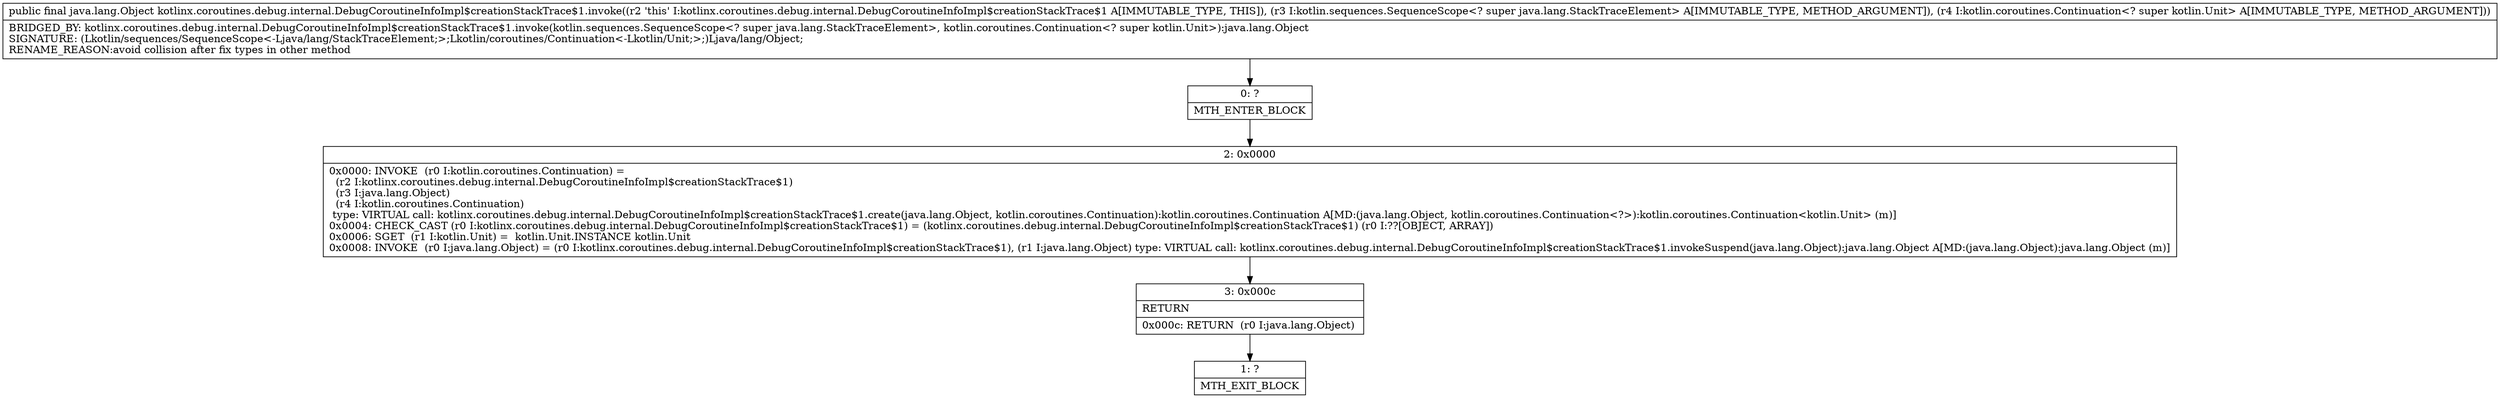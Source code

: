 digraph "CFG forkotlinx.coroutines.debug.internal.DebugCoroutineInfoImpl$creationStackTrace$1.invoke(Lkotlin\/sequences\/SequenceScope;Lkotlin\/coroutines\/Continuation;)Ljava\/lang\/Object;" {
Node_0 [shape=record,label="{0\:\ ?|MTH_ENTER_BLOCK\l}"];
Node_2 [shape=record,label="{2\:\ 0x0000|0x0000: INVOKE  (r0 I:kotlin.coroutines.Continuation) = \l  (r2 I:kotlinx.coroutines.debug.internal.DebugCoroutineInfoImpl$creationStackTrace$1)\l  (r3 I:java.lang.Object)\l  (r4 I:kotlin.coroutines.Continuation)\l type: VIRTUAL call: kotlinx.coroutines.debug.internal.DebugCoroutineInfoImpl$creationStackTrace$1.create(java.lang.Object, kotlin.coroutines.Continuation):kotlin.coroutines.Continuation A[MD:(java.lang.Object, kotlin.coroutines.Continuation\<?\>):kotlin.coroutines.Continuation\<kotlin.Unit\> (m)]\l0x0004: CHECK_CAST (r0 I:kotlinx.coroutines.debug.internal.DebugCoroutineInfoImpl$creationStackTrace$1) = (kotlinx.coroutines.debug.internal.DebugCoroutineInfoImpl$creationStackTrace$1) (r0 I:??[OBJECT, ARRAY]) \l0x0006: SGET  (r1 I:kotlin.Unit) =  kotlin.Unit.INSTANCE kotlin.Unit \l0x0008: INVOKE  (r0 I:java.lang.Object) = (r0 I:kotlinx.coroutines.debug.internal.DebugCoroutineInfoImpl$creationStackTrace$1), (r1 I:java.lang.Object) type: VIRTUAL call: kotlinx.coroutines.debug.internal.DebugCoroutineInfoImpl$creationStackTrace$1.invokeSuspend(java.lang.Object):java.lang.Object A[MD:(java.lang.Object):java.lang.Object (m)]\l}"];
Node_3 [shape=record,label="{3\:\ 0x000c|RETURN\l|0x000c: RETURN  (r0 I:java.lang.Object) \l}"];
Node_1 [shape=record,label="{1\:\ ?|MTH_EXIT_BLOCK\l}"];
MethodNode[shape=record,label="{public final java.lang.Object kotlinx.coroutines.debug.internal.DebugCoroutineInfoImpl$creationStackTrace$1.invoke((r2 'this' I:kotlinx.coroutines.debug.internal.DebugCoroutineInfoImpl$creationStackTrace$1 A[IMMUTABLE_TYPE, THIS]), (r3 I:kotlin.sequences.SequenceScope\<? super java.lang.StackTraceElement\> A[IMMUTABLE_TYPE, METHOD_ARGUMENT]), (r4 I:kotlin.coroutines.Continuation\<? super kotlin.Unit\> A[IMMUTABLE_TYPE, METHOD_ARGUMENT]))  | BRIDGED_BY: kotlinx.coroutines.debug.internal.DebugCoroutineInfoImpl$creationStackTrace$1.invoke(kotlin.sequences.SequenceScope\<? super java.lang.StackTraceElement\>, kotlin.coroutines.Continuation\<? super kotlin.Unit\>):java.lang.Object\lSIGNATURE: (Lkotlin\/sequences\/SequenceScope\<\-Ljava\/lang\/StackTraceElement;\>;Lkotlin\/coroutines\/Continuation\<\-Lkotlin\/Unit;\>;)Ljava\/lang\/Object;\lRENAME_REASON:avoid collision after fix types in other method\l}"];
MethodNode -> Node_0;Node_0 -> Node_2;
Node_2 -> Node_3;
Node_3 -> Node_1;
}

